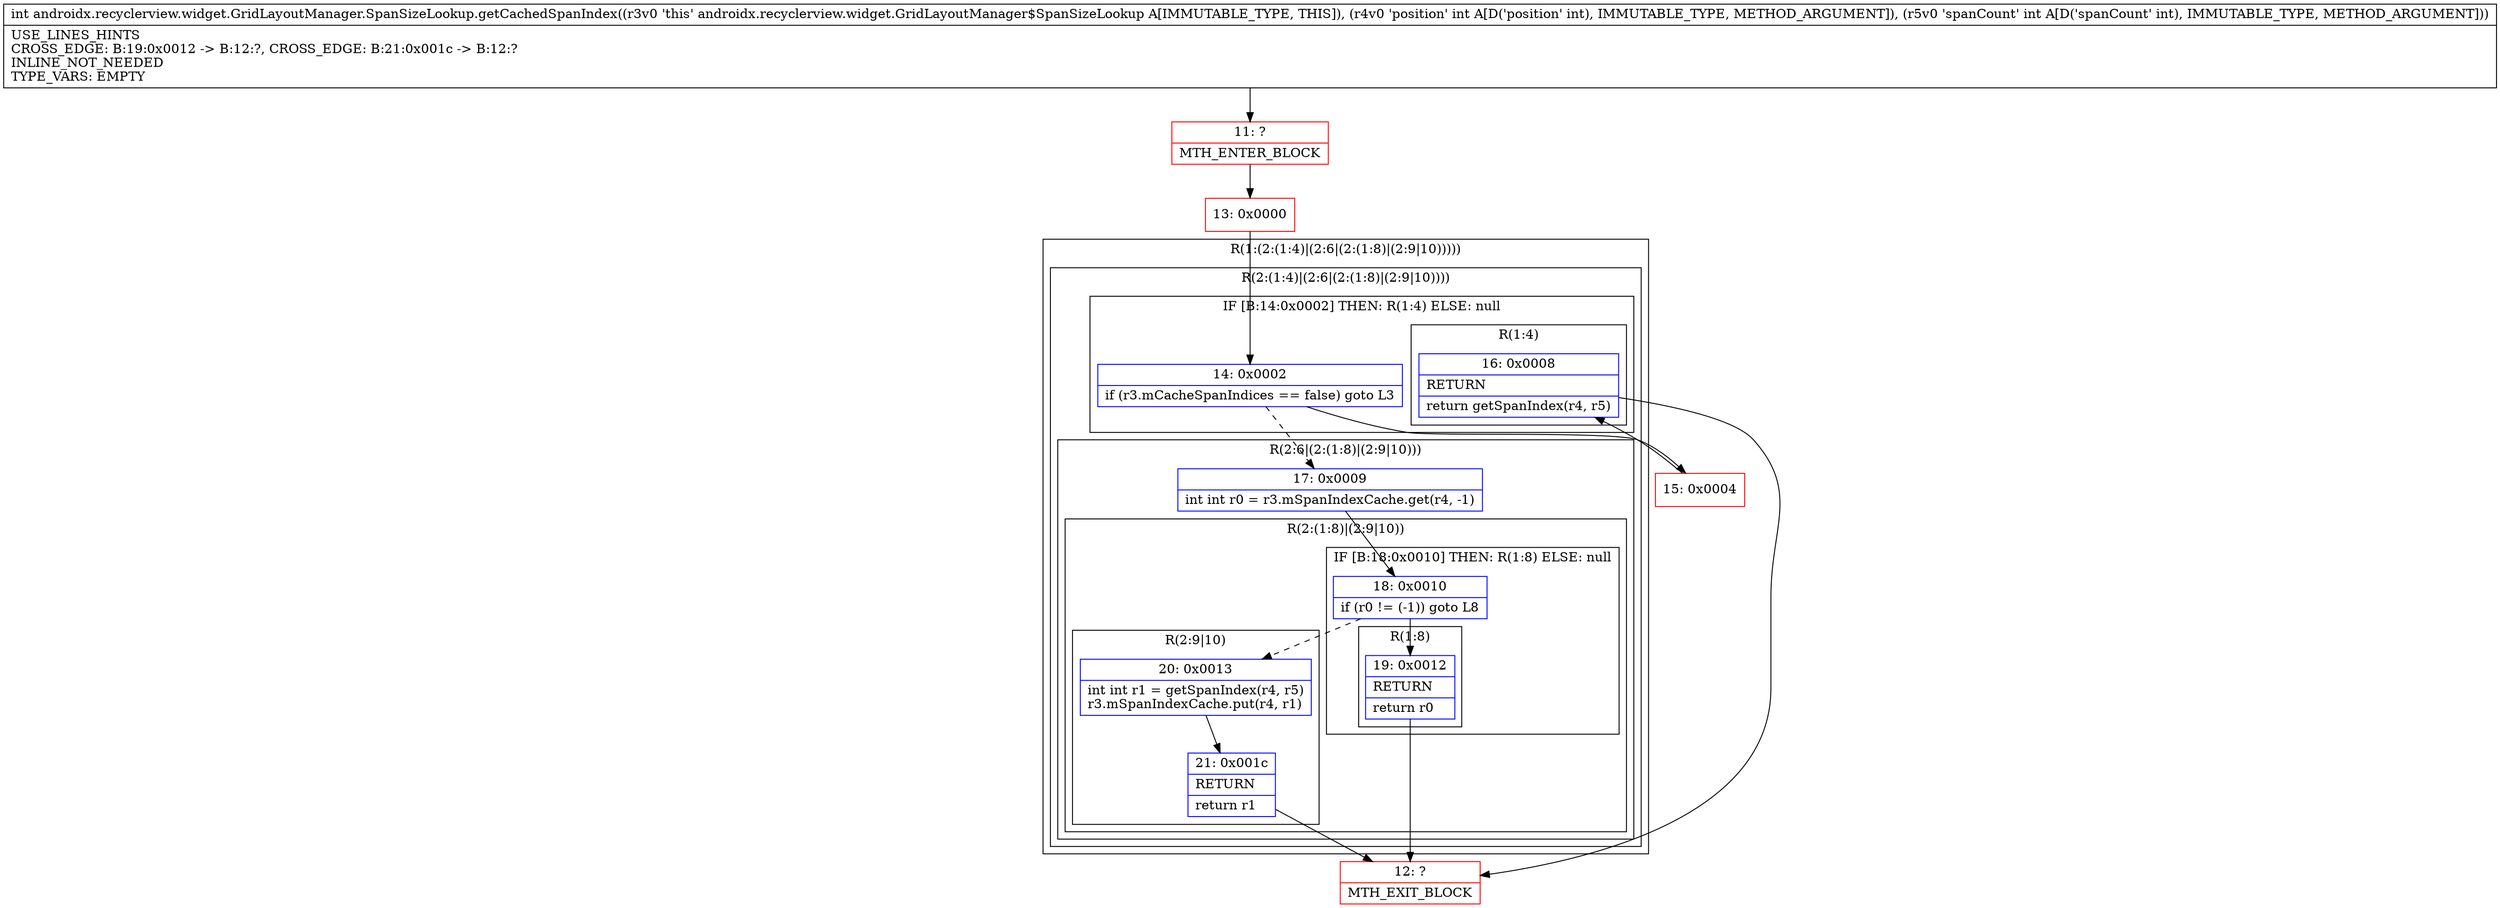digraph "CFG forandroidx.recyclerview.widget.GridLayoutManager.SpanSizeLookup.getCachedSpanIndex(II)I" {
subgraph cluster_Region_2021907537 {
label = "R(1:(2:(1:4)|(2:6|(2:(1:8)|(2:9|10)))))";
node [shape=record,color=blue];
subgraph cluster_Region_1642758986 {
label = "R(2:(1:4)|(2:6|(2:(1:8)|(2:9|10))))";
node [shape=record,color=blue];
subgraph cluster_IfRegion_1542346289 {
label = "IF [B:14:0x0002] THEN: R(1:4) ELSE: null";
node [shape=record,color=blue];
Node_14 [shape=record,label="{14\:\ 0x0002|if (r3.mCacheSpanIndices == false) goto L3\l}"];
subgraph cluster_Region_1378136164 {
label = "R(1:4)";
node [shape=record,color=blue];
Node_16 [shape=record,label="{16\:\ 0x0008|RETURN\l|return getSpanIndex(r4, r5)\l}"];
}
}
subgraph cluster_Region_362530396 {
label = "R(2:6|(2:(1:8)|(2:9|10)))";
node [shape=record,color=blue];
Node_17 [shape=record,label="{17\:\ 0x0009|int int r0 = r3.mSpanIndexCache.get(r4, \-1)\l}"];
subgraph cluster_Region_874749733 {
label = "R(2:(1:8)|(2:9|10))";
node [shape=record,color=blue];
subgraph cluster_IfRegion_2047885452 {
label = "IF [B:18:0x0010] THEN: R(1:8) ELSE: null";
node [shape=record,color=blue];
Node_18 [shape=record,label="{18\:\ 0x0010|if (r0 != (\-1)) goto L8\l}"];
subgraph cluster_Region_1724672234 {
label = "R(1:8)";
node [shape=record,color=blue];
Node_19 [shape=record,label="{19\:\ 0x0012|RETURN\l|return r0\l}"];
}
}
subgraph cluster_Region_530347788 {
label = "R(2:9|10)";
node [shape=record,color=blue];
Node_20 [shape=record,label="{20\:\ 0x0013|int int r1 = getSpanIndex(r4, r5)\lr3.mSpanIndexCache.put(r4, r1)\l}"];
Node_21 [shape=record,label="{21\:\ 0x001c|RETURN\l|return r1\l}"];
}
}
}
}
}
Node_11 [shape=record,color=red,label="{11\:\ ?|MTH_ENTER_BLOCK\l}"];
Node_13 [shape=record,color=red,label="{13\:\ 0x0000}"];
Node_15 [shape=record,color=red,label="{15\:\ 0x0004}"];
Node_12 [shape=record,color=red,label="{12\:\ ?|MTH_EXIT_BLOCK\l}"];
MethodNode[shape=record,label="{int androidx.recyclerview.widget.GridLayoutManager.SpanSizeLookup.getCachedSpanIndex((r3v0 'this' androidx.recyclerview.widget.GridLayoutManager$SpanSizeLookup A[IMMUTABLE_TYPE, THIS]), (r4v0 'position' int A[D('position' int), IMMUTABLE_TYPE, METHOD_ARGUMENT]), (r5v0 'spanCount' int A[D('spanCount' int), IMMUTABLE_TYPE, METHOD_ARGUMENT]))  | USE_LINES_HINTS\lCROSS_EDGE: B:19:0x0012 \-\> B:12:?, CROSS_EDGE: B:21:0x001c \-\> B:12:?\lINLINE_NOT_NEEDED\lTYPE_VARS: EMPTY\l}"];
MethodNode -> Node_11;Node_14 -> Node_15;
Node_14 -> Node_17[style=dashed];
Node_16 -> Node_12;
Node_17 -> Node_18;
Node_18 -> Node_19;
Node_18 -> Node_20[style=dashed];
Node_19 -> Node_12;
Node_20 -> Node_21;
Node_21 -> Node_12;
Node_11 -> Node_13;
Node_13 -> Node_14;
Node_15 -> Node_16;
}

